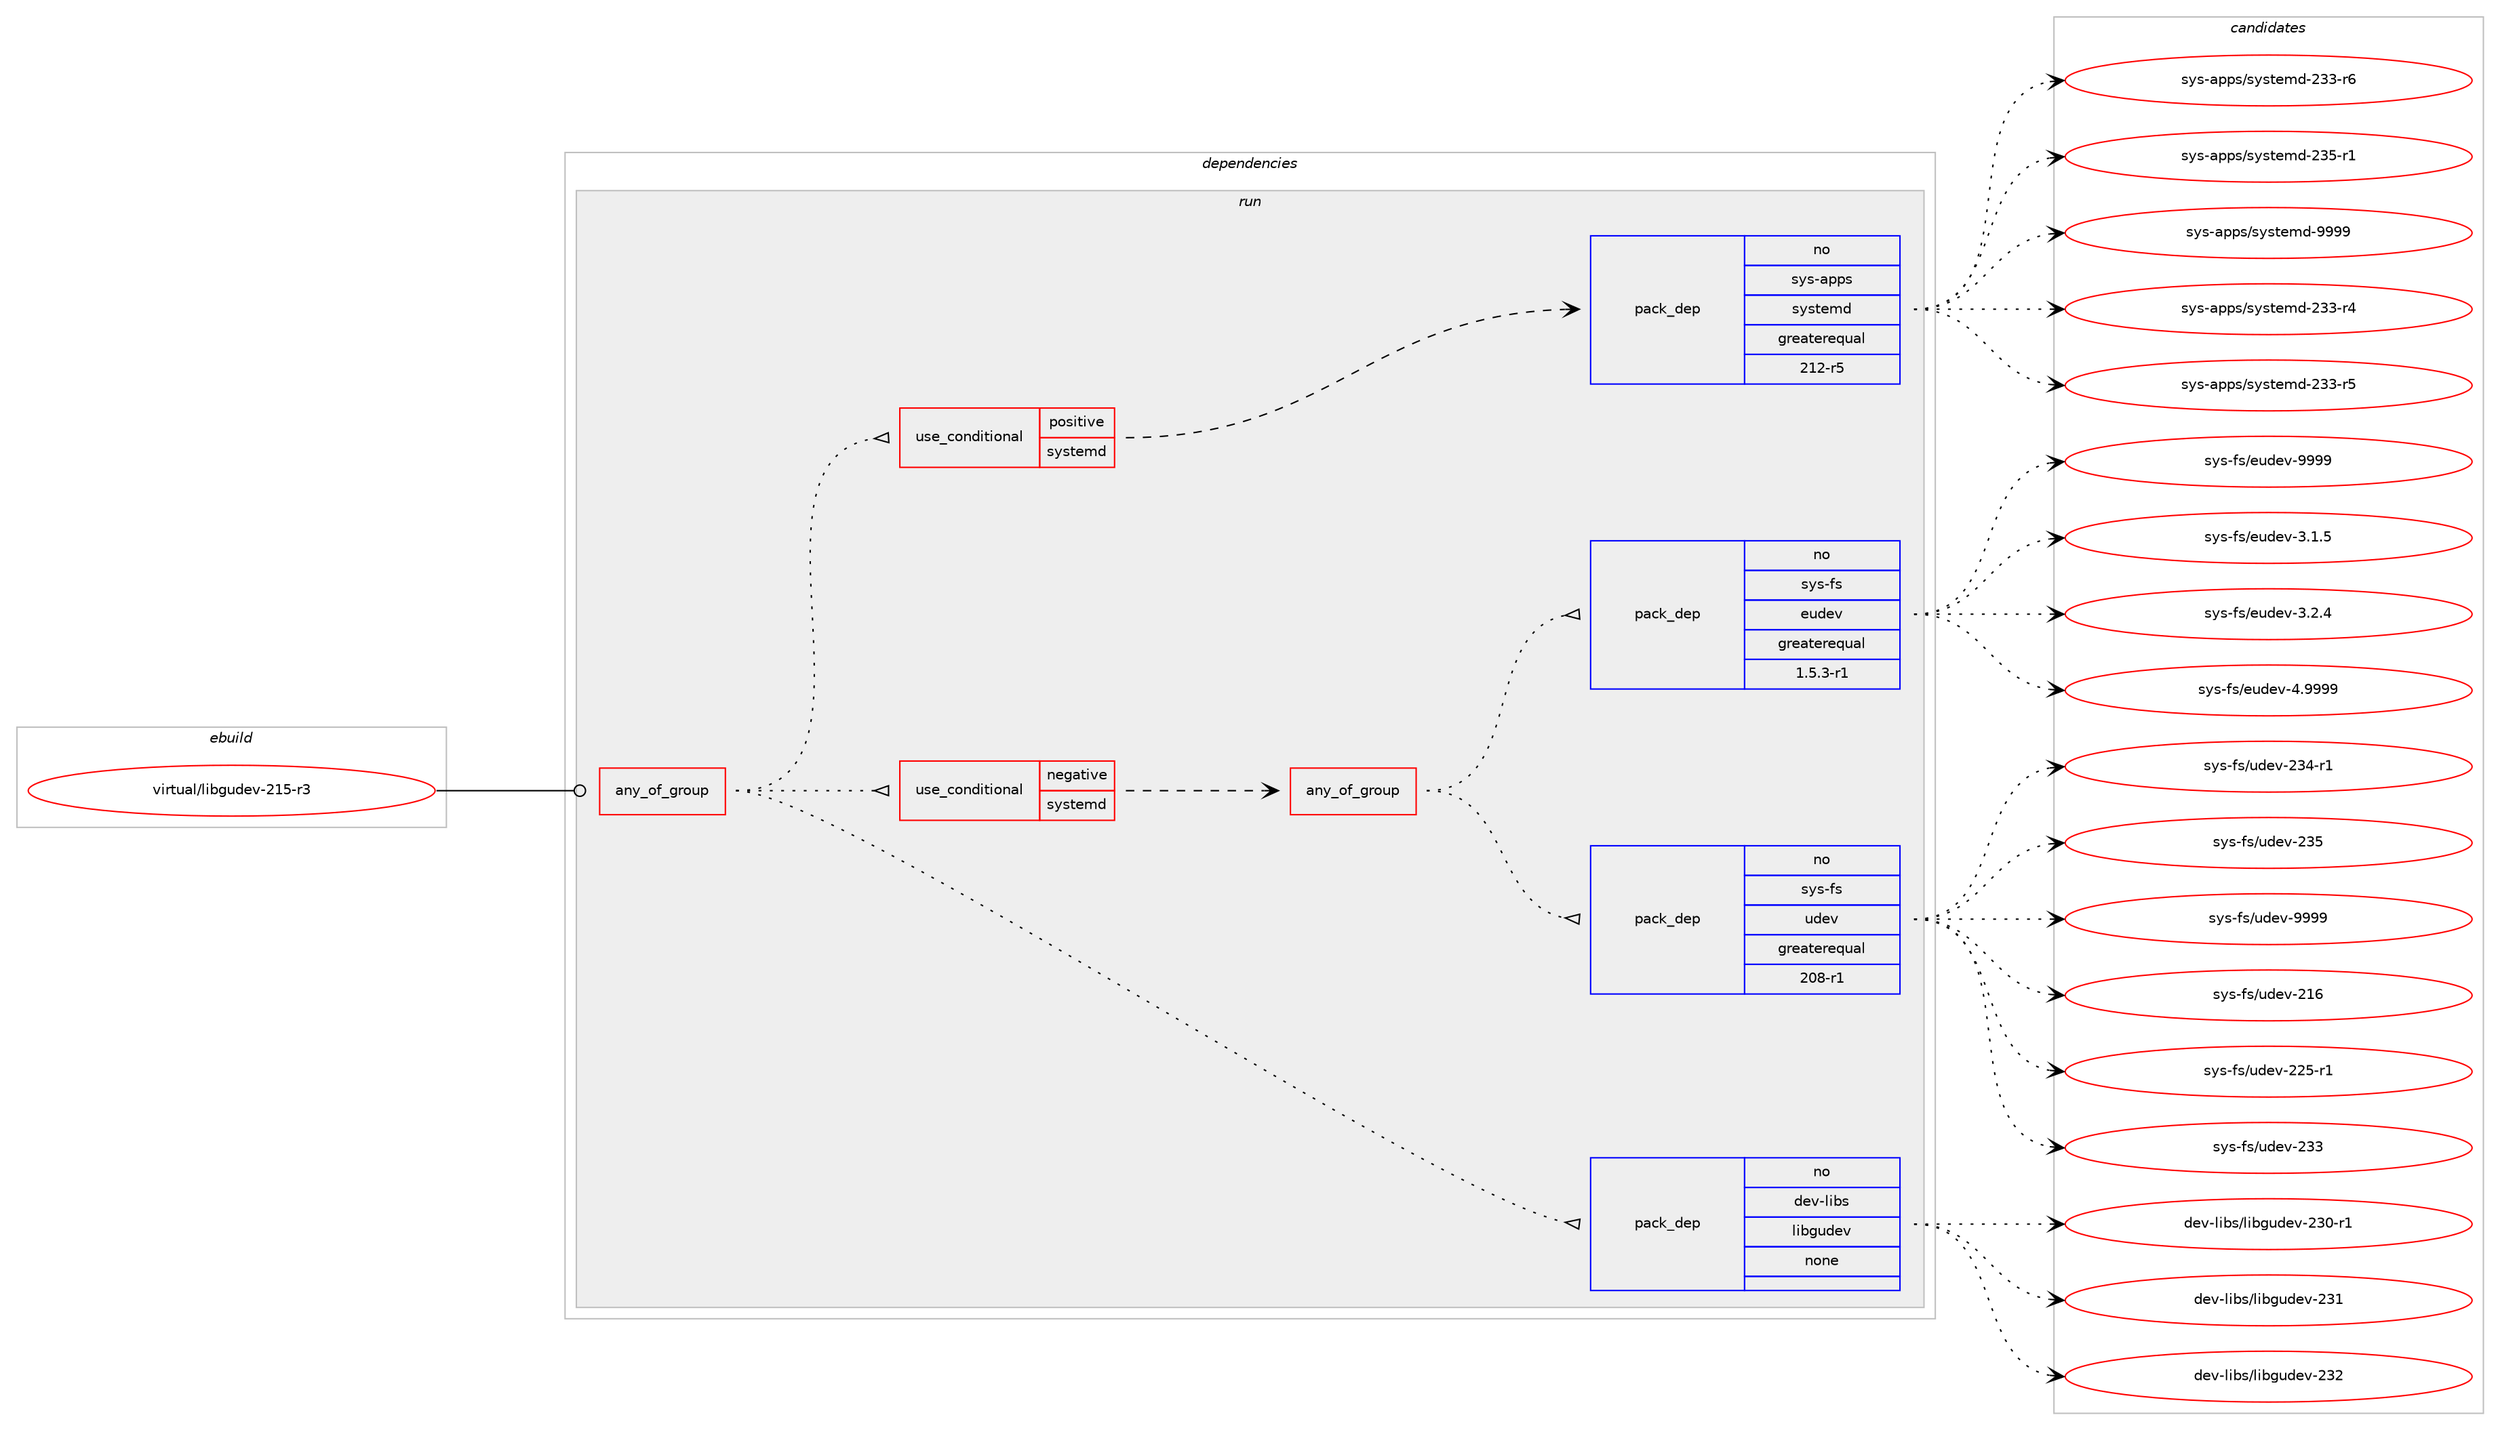 digraph prolog {

# *************
# Graph options
# *************

newrank=true;
concentrate=true;
compound=true;
graph [rankdir=LR,fontname=Helvetica,fontsize=10,ranksep=1.5];#, ranksep=2.5, nodesep=0.2];
edge  [arrowhead=vee];
node  [fontname=Helvetica,fontsize=10];

# **********
# The ebuild
# **********

subgraph cluster_leftcol {
color=gray;
rank=same;
label=<<i>ebuild</i>>;
id [label="virtual/libgudev-215-r3", color=red, width=4, href="../virtual/libgudev-215-r3.svg"];
}

# ****************
# The dependencies
# ****************

subgraph cluster_midcol {
color=gray;
label=<<i>dependencies</i>>;
subgraph cluster_compile {
fillcolor="#eeeeee";
style=filled;
label=<<i>compile</i>>;
}
subgraph cluster_compileandrun {
fillcolor="#eeeeee";
style=filled;
label=<<i>compile and run</i>>;
}
subgraph cluster_run {
fillcolor="#eeeeee";
style=filled;
label=<<i>run</i>>;
subgraph any8573 {
dependency497572 [label=<<TABLE BORDER="0" CELLBORDER="1" CELLSPACING="0" CELLPADDING="4"><TR><TD CELLPADDING="10">any_of_group</TD></TR></TABLE>>, shape=none, color=red];subgraph pack369815 {
dependency497573 [label=<<TABLE BORDER="0" CELLBORDER="1" CELLSPACING="0" CELLPADDING="4" WIDTH="220"><TR><TD ROWSPAN="6" CELLPADDING="30">pack_dep</TD></TR><TR><TD WIDTH="110">no</TD></TR><TR><TD>dev-libs</TD></TR><TR><TD>libgudev</TD></TR><TR><TD>none</TD></TR><TR><TD></TD></TR></TABLE>>, shape=none, color=blue];
}
dependency497572:e -> dependency497573:w [weight=20,style="dotted",arrowhead="oinv"];
subgraph cond118859 {
dependency497574 [label=<<TABLE BORDER="0" CELLBORDER="1" CELLSPACING="0" CELLPADDING="4"><TR><TD ROWSPAN="3" CELLPADDING="10">use_conditional</TD></TR><TR><TD>negative</TD></TR><TR><TD>systemd</TD></TR></TABLE>>, shape=none, color=red];
subgraph any8574 {
dependency497575 [label=<<TABLE BORDER="0" CELLBORDER="1" CELLSPACING="0" CELLPADDING="4"><TR><TD CELLPADDING="10">any_of_group</TD></TR></TABLE>>, shape=none, color=red];subgraph pack369816 {
dependency497576 [label=<<TABLE BORDER="0" CELLBORDER="1" CELLSPACING="0" CELLPADDING="4" WIDTH="220"><TR><TD ROWSPAN="6" CELLPADDING="30">pack_dep</TD></TR><TR><TD WIDTH="110">no</TD></TR><TR><TD>sys-fs</TD></TR><TR><TD>udev</TD></TR><TR><TD>greaterequal</TD></TR><TR><TD>208-r1</TD></TR></TABLE>>, shape=none, color=blue];
}
dependency497575:e -> dependency497576:w [weight=20,style="dotted",arrowhead="oinv"];
subgraph pack369817 {
dependency497577 [label=<<TABLE BORDER="0" CELLBORDER="1" CELLSPACING="0" CELLPADDING="4" WIDTH="220"><TR><TD ROWSPAN="6" CELLPADDING="30">pack_dep</TD></TR><TR><TD WIDTH="110">no</TD></TR><TR><TD>sys-fs</TD></TR><TR><TD>eudev</TD></TR><TR><TD>greaterequal</TD></TR><TR><TD>1.5.3-r1</TD></TR></TABLE>>, shape=none, color=blue];
}
dependency497575:e -> dependency497577:w [weight=20,style="dotted",arrowhead="oinv"];
}
dependency497574:e -> dependency497575:w [weight=20,style="dashed",arrowhead="vee"];
}
dependency497572:e -> dependency497574:w [weight=20,style="dotted",arrowhead="oinv"];
subgraph cond118860 {
dependency497578 [label=<<TABLE BORDER="0" CELLBORDER="1" CELLSPACING="0" CELLPADDING="4"><TR><TD ROWSPAN="3" CELLPADDING="10">use_conditional</TD></TR><TR><TD>positive</TD></TR><TR><TD>systemd</TD></TR></TABLE>>, shape=none, color=red];
subgraph pack369818 {
dependency497579 [label=<<TABLE BORDER="0" CELLBORDER="1" CELLSPACING="0" CELLPADDING="4" WIDTH="220"><TR><TD ROWSPAN="6" CELLPADDING="30">pack_dep</TD></TR><TR><TD WIDTH="110">no</TD></TR><TR><TD>sys-apps</TD></TR><TR><TD>systemd</TD></TR><TR><TD>greaterequal</TD></TR><TR><TD>212-r5</TD></TR></TABLE>>, shape=none, color=blue];
}
dependency497578:e -> dependency497579:w [weight=20,style="dashed",arrowhead="vee"];
}
dependency497572:e -> dependency497578:w [weight=20,style="dotted",arrowhead="oinv"];
}
id:e -> dependency497572:w [weight=20,style="solid",arrowhead="odot"];
}
}

# **************
# The candidates
# **************

subgraph cluster_choices {
rank=same;
color=gray;
label=<<i>candidates</i>>;

subgraph choice369815 {
color=black;
nodesep=1;
choice10010111845108105981154710810598103117100101118455051484511449 [label="dev-libs/libgudev-230-r1", color=red, width=4,href="../dev-libs/libgudev-230-r1.svg"];
choice1001011184510810598115471081059810311710010111845505149 [label="dev-libs/libgudev-231", color=red, width=4,href="../dev-libs/libgudev-231.svg"];
choice1001011184510810598115471081059810311710010111845505150 [label="dev-libs/libgudev-232", color=red, width=4,href="../dev-libs/libgudev-232.svg"];
dependency497573:e -> choice10010111845108105981154710810598103117100101118455051484511449:w [style=dotted,weight="100"];
dependency497573:e -> choice1001011184510810598115471081059810311710010111845505149:w [style=dotted,weight="100"];
dependency497573:e -> choice1001011184510810598115471081059810311710010111845505150:w [style=dotted,weight="100"];
}
subgraph choice369816 {
color=black;
nodesep=1;
choice115121115451021154711710010111845504954 [label="sys-fs/udev-216", color=red, width=4,href="../sys-fs/udev-216.svg"];
choice1151211154510211547117100101118455050534511449 [label="sys-fs/udev-225-r1", color=red, width=4,href="../sys-fs/udev-225-r1.svg"];
choice115121115451021154711710010111845505151 [label="sys-fs/udev-233", color=red, width=4,href="../sys-fs/udev-233.svg"];
choice1151211154510211547117100101118455051524511449 [label="sys-fs/udev-234-r1", color=red, width=4,href="../sys-fs/udev-234-r1.svg"];
choice115121115451021154711710010111845505153 [label="sys-fs/udev-235", color=red, width=4,href="../sys-fs/udev-235.svg"];
choice11512111545102115471171001011184557575757 [label="sys-fs/udev-9999", color=red, width=4,href="../sys-fs/udev-9999.svg"];
dependency497576:e -> choice115121115451021154711710010111845504954:w [style=dotted,weight="100"];
dependency497576:e -> choice1151211154510211547117100101118455050534511449:w [style=dotted,weight="100"];
dependency497576:e -> choice115121115451021154711710010111845505151:w [style=dotted,weight="100"];
dependency497576:e -> choice1151211154510211547117100101118455051524511449:w [style=dotted,weight="100"];
dependency497576:e -> choice115121115451021154711710010111845505153:w [style=dotted,weight="100"];
dependency497576:e -> choice11512111545102115471171001011184557575757:w [style=dotted,weight="100"];
}
subgraph choice369817 {
color=black;
nodesep=1;
choice1151211154510211547101117100101118455146494653 [label="sys-fs/eudev-3.1.5", color=red, width=4,href="../sys-fs/eudev-3.1.5.svg"];
choice1151211154510211547101117100101118455146504652 [label="sys-fs/eudev-3.2.4", color=red, width=4,href="../sys-fs/eudev-3.2.4.svg"];
choice115121115451021154710111710010111845524657575757 [label="sys-fs/eudev-4.9999", color=red, width=4,href="../sys-fs/eudev-4.9999.svg"];
choice11512111545102115471011171001011184557575757 [label="sys-fs/eudev-9999", color=red, width=4,href="../sys-fs/eudev-9999.svg"];
dependency497577:e -> choice1151211154510211547101117100101118455146494653:w [style=dotted,weight="100"];
dependency497577:e -> choice1151211154510211547101117100101118455146504652:w [style=dotted,weight="100"];
dependency497577:e -> choice115121115451021154710111710010111845524657575757:w [style=dotted,weight="100"];
dependency497577:e -> choice11512111545102115471011171001011184557575757:w [style=dotted,weight="100"];
}
subgraph choice369818 {
color=black;
nodesep=1;
choice115121115459711211211547115121115116101109100455051514511452 [label="sys-apps/systemd-233-r4", color=red, width=4,href="../sys-apps/systemd-233-r4.svg"];
choice115121115459711211211547115121115116101109100455051514511453 [label="sys-apps/systemd-233-r5", color=red, width=4,href="../sys-apps/systemd-233-r5.svg"];
choice115121115459711211211547115121115116101109100455051514511454 [label="sys-apps/systemd-233-r6", color=red, width=4,href="../sys-apps/systemd-233-r6.svg"];
choice115121115459711211211547115121115116101109100455051534511449 [label="sys-apps/systemd-235-r1", color=red, width=4,href="../sys-apps/systemd-235-r1.svg"];
choice1151211154597112112115471151211151161011091004557575757 [label="sys-apps/systemd-9999", color=red, width=4,href="../sys-apps/systemd-9999.svg"];
dependency497579:e -> choice115121115459711211211547115121115116101109100455051514511452:w [style=dotted,weight="100"];
dependency497579:e -> choice115121115459711211211547115121115116101109100455051514511453:w [style=dotted,weight="100"];
dependency497579:e -> choice115121115459711211211547115121115116101109100455051514511454:w [style=dotted,weight="100"];
dependency497579:e -> choice115121115459711211211547115121115116101109100455051534511449:w [style=dotted,weight="100"];
dependency497579:e -> choice1151211154597112112115471151211151161011091004557575757:w [style=dotted,weight="100"];
}
}

}
